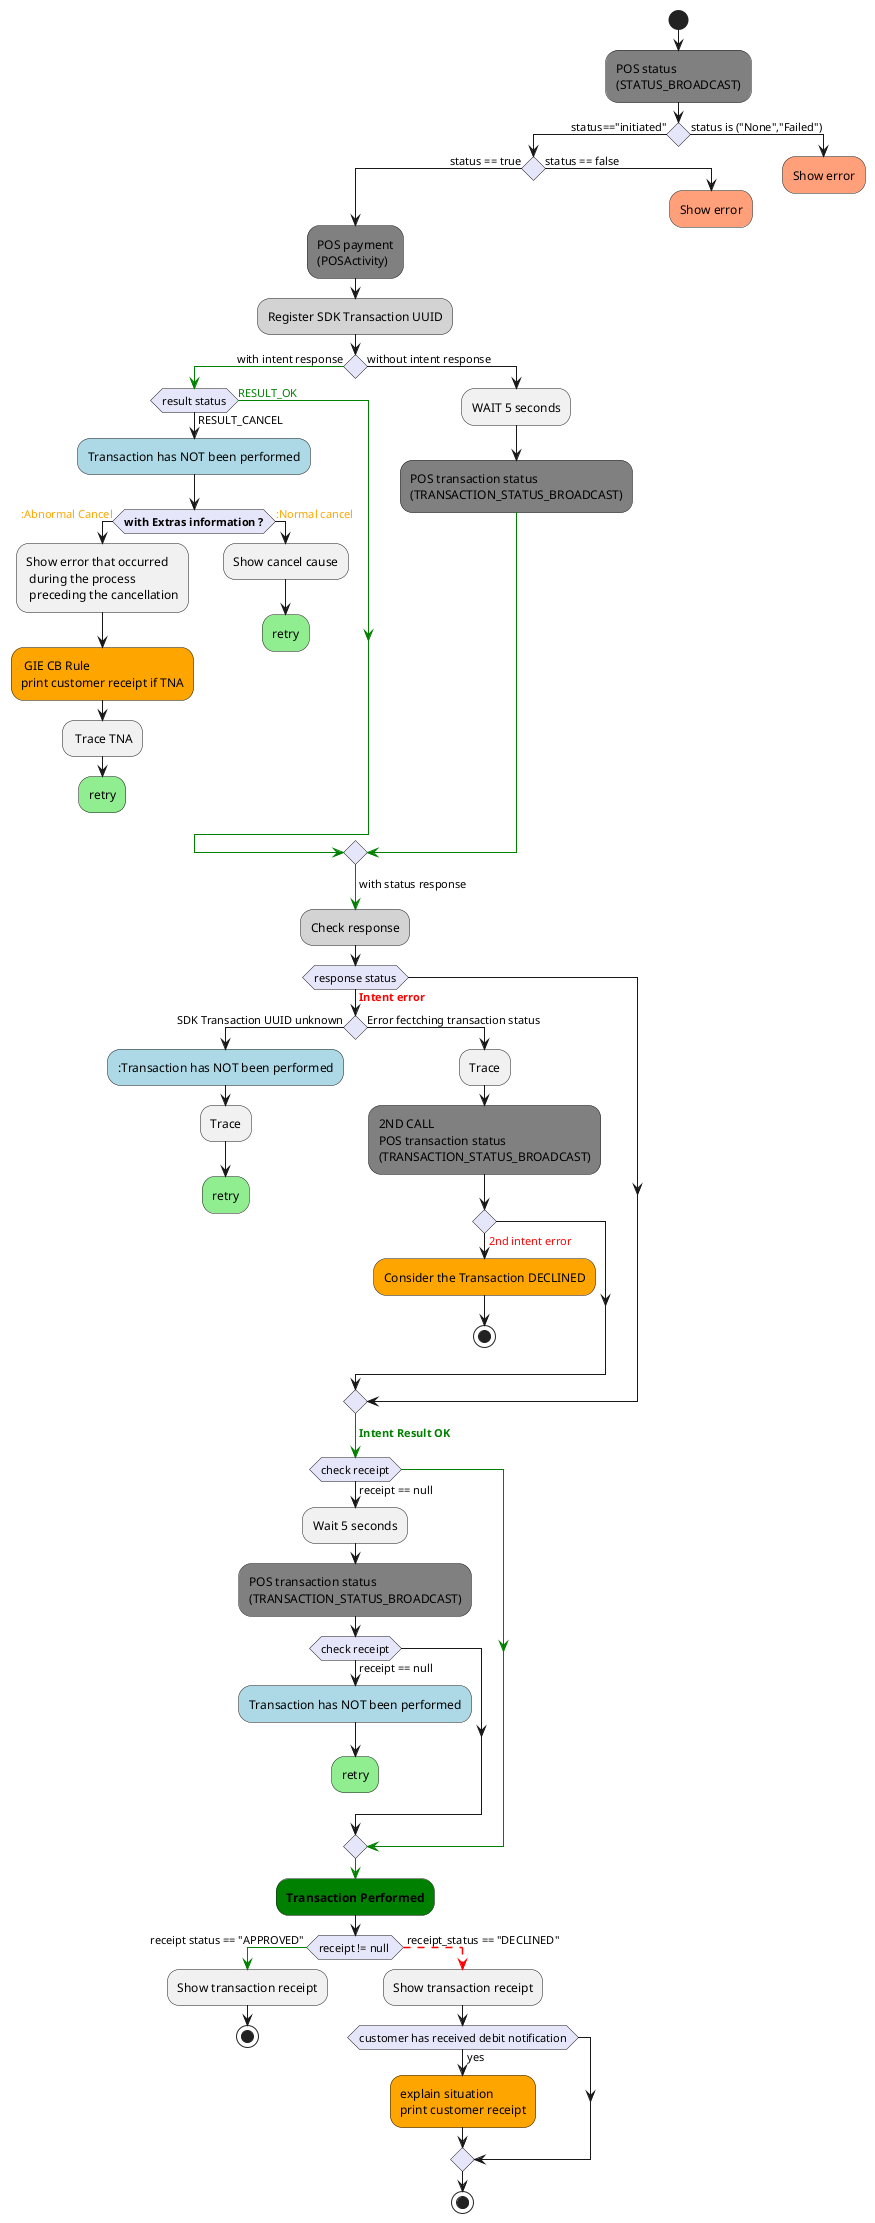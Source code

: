 @startuml smarteo SoftPOS Process flow

!pragma teoz true

skinparam ActivityDiamondBackgroundColor lavender


start
#grey:POS status\n(STATUS_BROADCAST);
if () then  (status=="initiated")
    if () then  (status == true)
        label start_payment
        #grey:POS payment\n(POSActivity);
        #lightgrey:Register SDK Transaction UUID;
        if () then (with intent response)
            -[#green]->
            if (result status) then (RESULT_CANCEL)
                #lightblue:Transaction has NOT been performed;
                if (<b>with Extras information ?) then (<color:orange>:Abnormal Cancel)
                    :Show error that occurred\n during the process\n preceding the cancellation;
                    #orange: GIE CB Rule\nprint customer receipt if TNA;
                    : Trace TNA;
                    #lightgreen:retry;
                    kill
                else (<color:orange>:Normal cancel)
                    :Show cancel cause;
                    #lightgreen:retry;
                    kill
                endif
            else (<color:#green>RESULT_OK)
                -[#green]->
            endif
            
        else (without intent response)
            :WAIT 5 seconds;
            #grey:POS transaction status\n(TRANSACTION_STATUS_BROADCAST);

            -[#green]->
        endif
        -[#green]-> with status response;
        #lightgrey:Check response;
        if (response status) then (<color:#red><b>Intent error)
            if () then (SDK Transaction UUID unknown)
                #lightblue::Transaction has NOT been performed;
                :Trace;
                #lightgreen:retry;
                kill
            else (Error fectching transaction status)
                :Trace;
                #grey:2ND CALL\nPOS transaction status\n(TRANSACTION_STATUS_BROADCAST);
                if () then (<color:red>2nd intent error)
                    #orange:Consider the Transaction DECLINED;
                    stop
                endif
            endif
        endif
        -[#green]-> <color:#green><b>Intent Result OK;
        if (check receipt) then (receipt == null)                  
            :Wait 5 seconds;
            #grey:POS transaction status\n(TRANSACTION_STATUS_BROADCAST);
            if (check receipt) then (receipt == null) 
                #lightblue:Transaction has NOT been performed;
                #lightgreen:retry;
                kill
            endif
            -[#green]->
        endif
        -[#green]->
        #green:<b>Transaction Performed;
        if (receipt != null ) then ( receipt status == "APPROVED" )
                -[#green]->
                :Show transaction receipt;
                stop
            else ( receipt_status == "DECLINED" )
                -[#red,dashed]->
                :Show transaction receipt;
                if (customer has received debit notification) then (yes)
                    #orange:explain situation\nprint customer receipt;
                endif
                stop
        endif
    else (status == false )
        #lightSalmon:Show error;
        kill
    endif
else (status is ("None","Failed"))
    #lightSalmon:Show error;
    kill
endif

@enduml